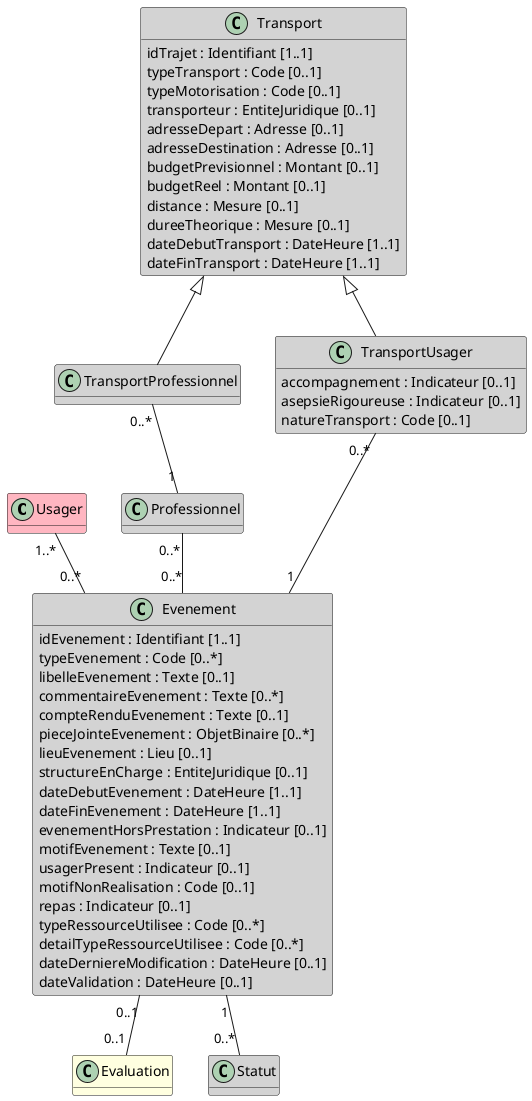 @startuml

hide empty methods

class Usager #LightPink

class TransportProfessionnel #LightGray

class Evaluation #LightYellow

class Professionnel #LightGray 

class Statut #LightGray 

class Transport #LightGray {
    idTrajet : Identifiant [1..1]
    typeTransport : Code [0..1]
    typeMotorisation : Code [0..1]
    transporteur : EntiteJuridique [0..1]
    adresseDepart : Adresse [0..1]
    adresseDestination : Adresse [0..1]
    budgetPrevisionnel : Montant [0..1]
    budgetReel : Montant [0..1]
    distance : Mesure [0..1]
    dureeTheorique : Mesure [0..1]
    dateDebutTransport : DateHeure [1..1]
    dateFinTransport : DateHeure [1..1]
}

class TransportUsager #LightGray {
    accompagnement : Indicateur [0..1]
    asepsieRigoureuse : Indicateur [0..1]
    natureTransport : Code [0..1]
}

class Evenement #LightGray {
    idEvenement : Identifiant [1..1]
    typeEvenement : Code [0..*]
    libelleEvenement : Texte [0..1]
    commentaireEvenement : Texte [0..*]
    compteRenduEvenement : Texte [0..1]
    pieceJointeEvenement : ObjetBinaire [0..*]
    lieuEvenement : Lieu [0..1]
    structureEnCharge : EntiteJuridique [0..1]
    dateDebutEvenement : DateHeure [1..1]
    dateFinEvenement : DateHeure [1..1]
    evenementHorsPrestation : Indicateur [0..1]
    motifEvenement : Texte [0..1]
    usagerPresent : Indicateur [0..1]
    motifNonRealisation : Code [0..1]
    repas : Indicateur [0..1]
    typeRessourceUtilisee : Code [0..*]
    detailTypeRessourceUtilisee : Code [0..*]
    dateDerniereModification : DateHeure [0..1]
    dateValidation : DateHeure [0..1]
}

Usager "1..*" -- "0..*" Evenement
Professionnel "0..*" -- "0..*" Evenement
Transport <|-- TransportProfessionnel
Transport <|-- TransportUsager
TransportUsager "0..*" -- "1" Evenement
TransportProfessionnel "0..*" -- "1" Professionnel
Evenement "0..1" -- "0..1" Evaluation
Evenement "1" -- "0..*" Statut


@enduml